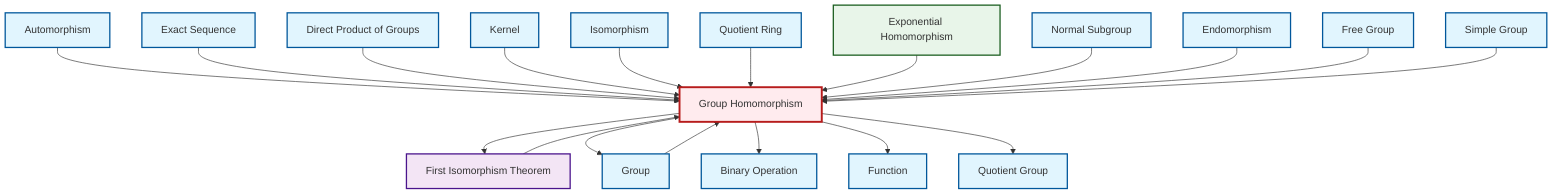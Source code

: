 graph TD
    classDef definition fill:#e1f5fe,stroke:#01579b,stroke-width:2px
    classDef theorem fill:#f3e5f5,stroke:#4a148c,stroke-width:2px
    classDef axiom fill:#fff3e0,stroke:#e65100,stroke-width:2px
    classDef example fill:#e8f5e9,stroke:#1b5e20,stroke-width:2px
    classDef current fill:#ffebee,stroke:#b71c1c,stroke-width:3px
    def-exact-sequence["Exact Sequence"]:::definition
    def-function["Function"]:::definition
    def-normal-subgroup["Normal Subgroup"]:::definition
    def-homomorphism["Group Homomorphism"]:::definition
    def-quotient-ring["Quotient Ring"]:::definition
    def-free-group["Free Group"]:::definition
    def-isomorphism["Isomorphism"]:::definition
    def-automorphism["Automorphism"]:::definition
    def-simple-group["Simple Group"]:::definition
    def-binary-operation["Binary Operation"]:::definition
    thm-first-isomorphism["First Isomorphism Theorem"]:::theorem
    def-direct-product["Direct Product of Groups"]:::definition
    ex-exponential-homomorphism["Exponential Homomorphism"]:::example
    def-kernel["Kernel"]:::definition
    def-endomorphism["Endomorphism"]:::definition
    def-group["Group"]:::definition
    def-quotient-group["Quotient Group"]:::definition
    def-automorphism --> def-homomorphism
    def-exact-sequence --> def-homomorphism
    def-homomorphism --> thm-first-isomorphism
    def-direct-product --> def-homomorphism
    def-kernel --> def-homomorphism
    thm-first-isomorphism --> def-homomorphism
    def-isomorphism --> def-homomorphism
    def-homomorphism --> def-group
    def-quotient-ring --> def-homomorphism
    ex-exponential-homomorphism --> def-homomorphism
    def-normal-subgroup --> def-homomorphism
    def-group --> def-homomorphism
    def-homomorphism --> def-binary-operation
    def-homomorphism --> def-function
    def-endomorphism --> def-homomorphism
    def-free-group --> def-homomorphism
    def-homomorphism --> def-quotient-group
    def-simple-group --> def-homomorphism
    class def-homomorphism current